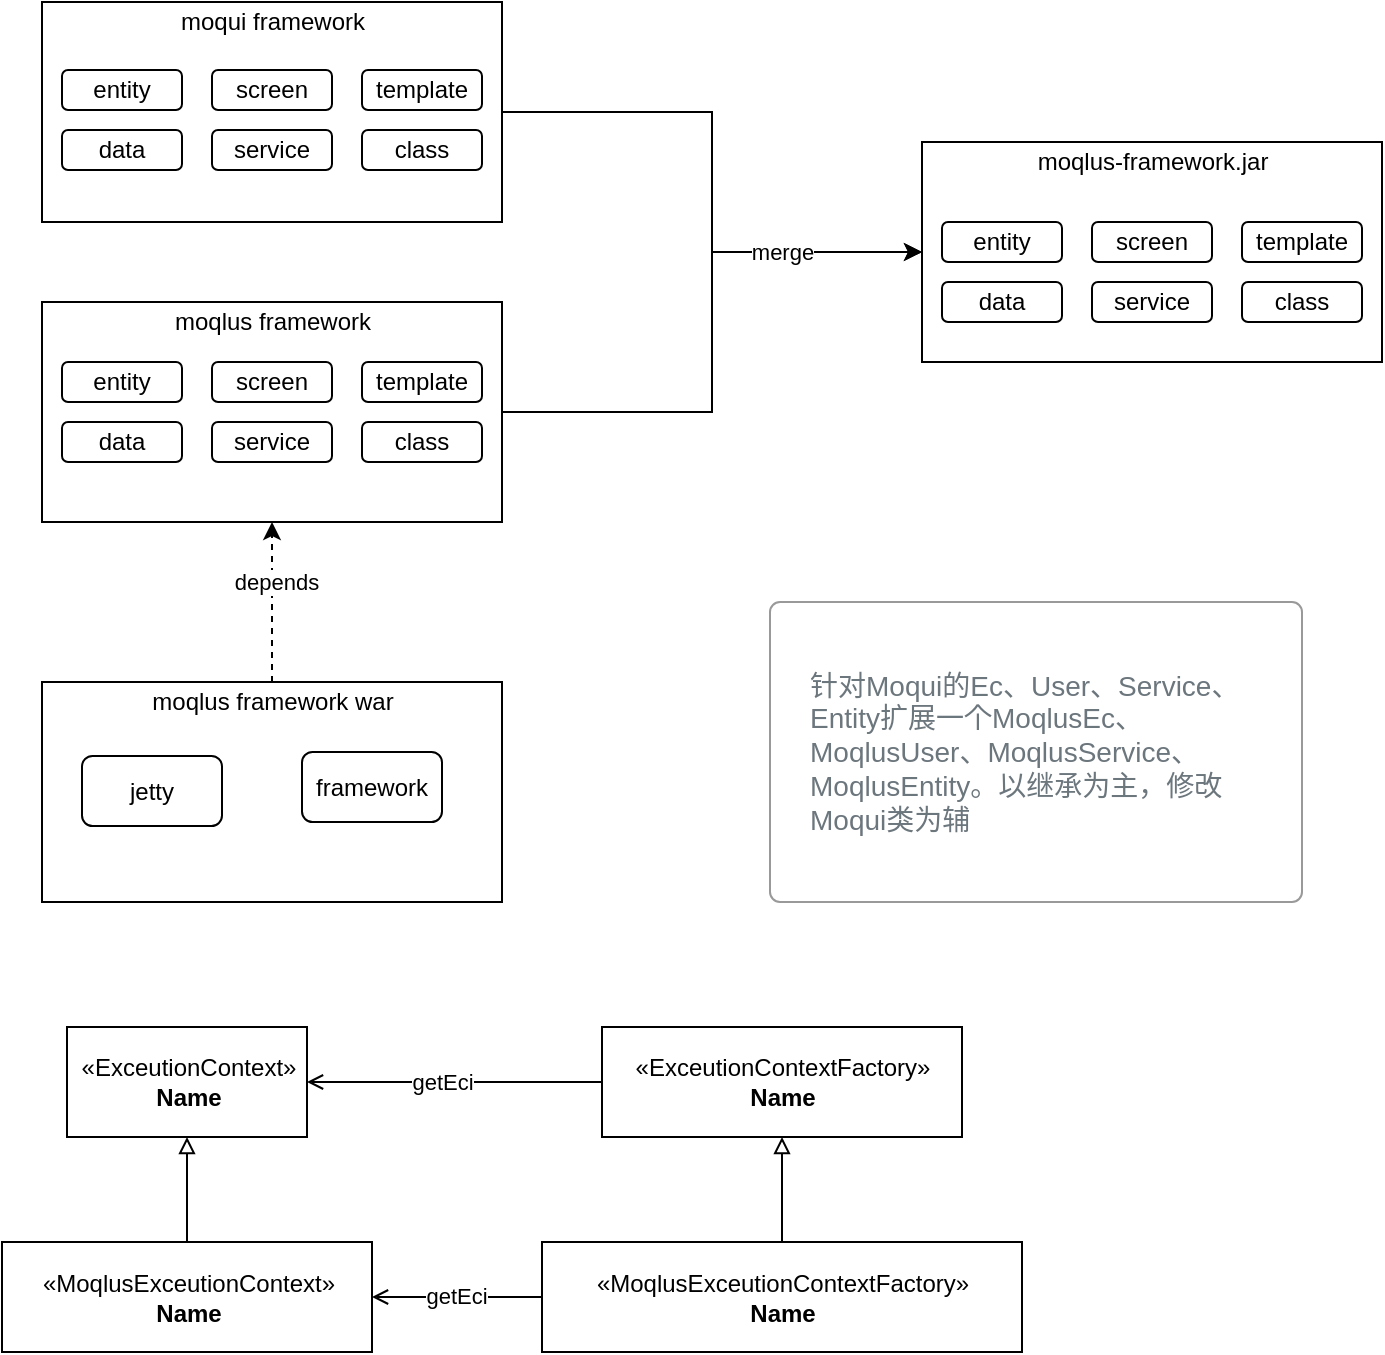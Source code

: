 <mxfile version="14.6.13" type="device"><diagram id="qUzeXMowXdZYgQpR7uRu" name="第 1 页"><mxGraphModel dx="1422" dy="822" grid="1" gridSize="10" guides="1" tooltips="1" connect="1" arrows="1" fold="1" page="1" pageScale="1" pageWidth="827" pageHeight="1169" math="0" shadow="0"><root><mxCell id="0"/><mxCell id="1" parent="0"/><mxCell id="3cp5Z_jgT71wEBYO81c0-22" style="edgeStyle=orthogonalEdgeStyle;rounded=0;orthogonalLoop=1;jettySize=auto;html=1;exitX=1;exitY=0.5;exitDx=0;exitDy=0;entryX=0;entryY=0.5;entryDx=0;entryDy=0;" edge="1" parent="1" source="3cp5Z_jgT71wEBYO81c0-1" target="3cp5Z_jgT71wEBYO81c0-20"><mxGeometry relative="1" as="geometry"/></mxCell><mxCell id="3cp5Z_jgT71wEBYO81c0-1" value="" style="rounded=0;whiteSpace=wrap;html=1;" vertex="1" parent="1"><mxGeometry x="50" y="190" width="230" height="110" as="geometry"/></mxCell><mxCell id="3cp5Z_jgT71wEBYO81c0-2" value="moqui framework" style="text;html=1;align=center;verticalAlign=middle;resizable=0;points=[];autosize=1;strokeColor=none;" vertex="1" parent="1"><mxGeometry x="110" y="190" width="110" height="20" as="geometry"/></mxCell><mxCell id="3cp5Z_jgT71wEBYO81c0-23" style="edgeStyle=orthogonalEdgeStyle;rounded=0;orthogonalLoop=1;jettySize=auto;html=1;exitX=1;exitY=0.5;exitDx=0;exitDy=0;entryX=0;entryY=0.5;entryDx=0;entryDy=0;" edge="1" parent="1" source="3cp5Z_jgT71wEBYO81c0-3" target="3cp5Z_jgT71wEBYO81c0-20"><mxGeometry relative="1" as="geometry"/></mxCell><mxCell id="3cp5Z_jgT71wEBYO81c0-24" value="merge" style="edgeLabel;html=1;align=center;verticalAlign=middle;resizable=0;points=[];" vertex="1" connectable="0" parent="3cp5Z_jgT71wEBYO81c0-23"><mxGeometry x="0.4" relative="1" as="geometry"><mxPoint x="17" as="offset"/></mxGeometry></mxCell><mxCell id="3cp5Z_jgT71wEBYO81c0-3" value="" style="rounded=0;whiteSpace=wrap;html=1;" vertex="1" parent="1"><mxGeometry x="50" y="340" width="230" height="110" as="geometry"/></mxCell><mxCell id="3cp5Z_jgT71wEBYO81c0-4" value="moqlus framework" style="text;html=1;align=center;verticalAlign=middle;resizable=0;points=[];autosize=1;strokeColor=none;" vertex="1" parent="1"><mxGeometry x="110" y="340" width="110" height="20" as="geometry"/></mxCell><mxCell id="3cp5Z_jgT71wEBYO81c0-5" value="entity" style="rounded=1;whiteSpace=wrap;html=1;" vertex="1" parent="1"><mxGeometry x="60" y="224" width="60" height="20" as="geometry"/></mxCell><mxCell id="3cp5Z_jgT71wEBYO81c0-6" value="data" style="rounded=1;whiteSpace=wrap;html=1;" vertex="1" parent="1"><mxGeometry x="60" y="254" width="60" height="20" as="geometry"/></mxCell><mxCell id="3cp5Z_jgT71wEBYO81c0-7" value="screen" style="rounded=1;whiteSpace=wrap;html=1;" vertex="1" parent="1"><mxGeometry x="135" y="224" width="60" height="20" as="geometry"/></mxCell><mxCell id="3cp5Z_jgT71wEBYO81c0-8" value="service" style="rounded=1;whiteSpace=wrap;html=1;" vertex="1" parent="1"><mxGeometry x="135" y="254" width="60" height="20" as="geometry"/></mxCell><mxCell id="3cp5Z_jgT71wEBYO81c0-9" value="template" style="rounded=1;whiteSpace=wrap;html=1;" vertex="1" parent="1"><mxGeometry x="210" y="224" width="60" height="20" as="geometry"/></mxCell><mxCell id="3cp5Z_jgT71wEBYO81c0-10" value="class" style="rounded=1;whiteSpace=wrap;html=1;" vertex="1" parent="1"><mxGeometry x="210" y="254" width="60" height="20" as="geometry"/></mxCell><mxCell id="3cp5Z_jgT71wEBYO81c0-14" value="entity" style="rounded=1;whiteSpace=wrap;html=1;" vertex="1" parent="1"><mxGeometry x="60" y="370" width="60" height="20" as="geometry"/></mxCell><mxCell id="3cp5Z_jgT71wEBYO81c0-15" value="data" style="rounded=1;whiteSpace=wrap;html=1;" vertex="1" parent="1"><mxGeometry x="60" y="400" width="60" height="20" as="geometry"/></mxCell><mxCell id="3cp5Z_jgT71wEBYO81c0-16" value="screen" style="rounded=1;whiteSpace=wrap;html=1;" vertex="1" parent="1"><mxGeometry x="135" y="370" width="60" height="20" as="geometry"/></mxCell><mxCell id="3cp5Z_jgT71wEBYO81c0-17" value="service" style="rounded=1;whiteSpace=wrap;html=1;" vertex="1" parent="1"><mxGeometry x="135" y="400" width="60" height="20" as="geometry"/></mxCell><mxCell id="3cp5Z_jgT71wEBYO81c0-18" value="template" style="rounded=1;whiteSpace=wrap;html=1;" vertex="1" parent="1"><mxGeometry x="210" y="370" width="60" height="20" as="geometry"/></mxCell><mxCell id="3cp5Z_jgT71wEBYO81c0-19" value="class" style="rounded=1;whiteSpace=wrap;html=1;" vertex="1" parent="1"><mxGeometry x="210" y="400" width="60" height="20" as="geometry"/></mxCell><mxCell id="3cp5Z_jgT71wEBYO81c0-20" value="" style="rounded=0;whiteSpace=wrap;html=1;" vertex="1" parent="1"><mxGeometry x="490" y="260" width="230" height="110" as="geometry"/></mxCell><mxCell id="3cp5Z_jgT71wEBYO81c0-21" value="moqlus-framework.jar" style="text;html=1;align=center;verticalAlign=middle;resizable=0;points=[];autosize=1;strokeColor=none;" vertex="1" parent="1"><mxGeometry x="540" y="260" width="130" height="20" as="geometry"/></mxCell><mxCell id="3cp5Z_jgT71wEBYO81c0-25" value="entity" style="rounded=1;whiteSpace=wrap;html=1;" vertex="1" parent="1"><mxGeometry x="500" y="300" width="60" height="20" as="geometry"/></mxCell><mxCell id="3cp5Z_jgT71wEBYO81c0-26" value="data" style="rounded=1;whiteSpace=wrap;html=1;" vertex="1" parent="1"><mxGeometry x="500" y="330" width="60" height="20" as="geometry"/></mxCell><mxCell id="3cp5Z_jgT71wEBYO81c0-27" value="screen" style="rounded=1;whiteSpace=wrap;html=1;" vertex="1" parent="1"><mxGeometry x="575" y="300" width="60" height="20" as="geometry"/></mxCell><mxCell id="3cp5Z_jgT71wEBYO81c0-28" value="service" style="rounded=1;whiteSpace=wrap;html=1;" vertex="1" parent="1"><mxGeometry x="575" y="330" width="60" height="20" as="geometry"/></mxCell><mxCell id="3cp5Z_jgT71wEBYO81c0-29" value="template" style="rounded=1;whiteSpace=wrap;html=1;" vertex="1" parent="1"><mxGeometry x="650" y="300" width="60" height="20" as="geometry"/></mxCell><mxCell id="3cp5Z_jgT71wEBYO81c0-30" value="class" style="rounded=1;whiteSpace=wrap;html=1;" vertex="1" parent="1"><mxGeometry x="650" y="330" width="60" height="20" as="geometry"/></mxCell><mxCell id="3cp5Z_jgT71wEBYO81c0-36" style="edgeStyle=orthogonalEdgeStyle;rounded=0;orthogonalLoop=1;jettySize=auto;html=1;exitX=0.5;exitY=0;exitDx=0;exitDy=0;entryX=0.5;entryY=1;entryDx=0;entryDy=0;dashed=1;" edge="1" parent="1" source="3cp5Z_jgT71wEBYO81c0-31" target="3cp5Z_jgT71wEBYO81c0-3"><mxGeometry relative="1" as="geometry"/></mxCell><mxCell id="3cp5Z_jgT71wEBYO81c0-37" value="depends" style="edgeLabel;html=1;align=center;verticalAlign=middle;resizable=0;points=[];" vertex="1" connectable="0" parent="3cp5Z_jgT71wEBYO81c0-36"><mxGeometry x="0.25" y="-2" relative="1" as="geometry"><mxPoint as="offset"/></mxGeometry></mxCell><mxCell id="3cp5Z_jgT71wEBYO81c0-31" value="" style="rounded=0;whiteSpace=wrap;html=1;" vertex="1" parent="1"><mxGeometry x="50" y="530" width="230" height="110" as="geometry"/></mxCell><mxCell id="3cp5Z_jgT71wEBYO81c0-32" value="moqlus framework war" style="text;html=1;align=center;verticalAlign=middle;resizable=0;points=[];autosize=1;strokeColor=none;" vertex="1" parent="1"><mxGeometry x="95" y="530" width="140" height="20" as="geometry"/></mxCell><mxCell id="3cp5Z_jgT71wEBYO81c0-33" value="jetty" style="rounded=1;whiteSpace=wrap;html=1;" vertex="1" parent="1"><mxGeometry x="70" y="567" width="70" height="35" as="geometry"/></mxCell><mxCell id="3cp5Z_jgT71wEBYO81c0-39" value="framework" style="rounded=1;whiteSpace=wrap;html=1;" vertex="1" parent="1"><mxGeometry x="180" y="565" width="70" height="35" as="geometry"/></mxCell><mxCell id="3cp5Z_jgT71wEBYO81c0-50" value="针对Moqui的Ec、User、Service、Entity扩展一个MoqlusEc、MoqlusUser、MoqlusService、MoqlusEntity。以继承为主，修改Moqui类为辅" style="html=1;shadow=0;dashed=0;shape=mxgraph.bootstrap.rrect;rSize=5;strokeColor=#999999;strokeWidth=1;fillColor=#FFFFFF;fontColor=#6C767D;whiteSpace=wrap;align=left;verticalAlign=middle;spacingLeft=10;fontSize=14;spacing=10;" vertex="1" parent="1"><mxGeometry x="414" y="490" width="266" height="150" as="geometry"/></mxCell><mxCell id="3cp5Z_jgT71wEBYO81c0-51" value="«ExceutionContext»&lt;br&gt;&lt;b&gt;Name&lt;/b&gt;" style="html=1;" vertex="1" parent="1"><mxGeometry x="62.5" y="702.5" width="120" height="55" as="geometry"/></mxCell><mxCell id="3cp5Z_jgT71wEBYO81c0-53" style="edgeStyle=orthogonalEdgeStyle;rounded=0;orthogonalLoop=1;jettySize=auto;html=1;exitX=0.5;exitY=0;exitDx=0;exitDy=0;entryX=0.5;entryY=1;entryDx=0;entryDy=0;startArrow=none;startFill=0;endArrow=block;endFill=0;" edge="1" parent="1" source="3cp5Z_jgT71wEBYO81c0-52" target="3cp5Z_jgT71wEBYO81c0-51"><mxGeometry relative="1" as="geometry"/></mxCell><mxCell id="3cp5Z_jgT71wEBYO81c0-52" value="«MoqlusExceutionContext»&lt;br&gt;&lt;b&gt;Name&lt;/b&gt;" style="html=1;" vertex="1" parent="1"><mxGeometry x="30" y="810" width="185" height="55" as="geometry"/></mxCell><mxCell id="3cp5Z_jgT71wEBYO81c0-57" style="edgeStyle=orthogonalEdgeStyle;rounded=0;orthogonalLoop=1;jettySize=auto;html=1;exitX=0;exitY=0.5;exitDx=0;exitDy=0;startArrow=none;startFill=0;endArrow=open;endFill=0;" edge="1" parent="1" source="3cp5Z_jgT71wEBYO81c0-54" target="3cp5Z_jgT71wEBYO81c0-51"><mxGeometry relative="1" as="geometry"/></mxCell><mxCell id="3cp5Z_jgT71wEBYO81c0-59" value="getEci" style="edgeLabel;html=1;align=center;verticalAlign=middle;resizable=0;points=[];" vertex="1" connectable="0" parent="3cp5Z_jgT71wEBYO81c0-57"><mxGeometry x="-0.2" y="-1" relative="1" as="geometry"><mxPoint x="-21" y="1" as="offset"/></mxGeometry></mxCell><mxCell id="3cp5Z_jgT71wEBYO81c0-54" value="«ExceutionContextFactory»&lt;br&gt;&lt;b&gt;Name&lt;/b&gt;" style="html=1;" vertex="1" parent="1"><mxGeometry x="330" y="702.5" width="180" height="55" as="geometry"/></mxCell><mxCell id="3cp5Z_jgT71wEBYO81c0-56" style="edgeStyle=orthogonalEdgeStyle;rounded=0;orthogonalLoop=1;jettySize=auto;html=1;exitX=0.5;exitY=0;exitDx=0;exitDy=0;startArrow=none;startFill=0;endArrow=block;endFill=0;" edge="1" parent="1" source="3cp5Z_jgT71wEBYO81c0-55" target="3cp5Z_jgT71wEBYO81c0-54"><mxGeometry relative="1" as="geometry"/></mxCell><mxCell id="3cp5Z_jgT71wEBYO81c0-58" style="edgeStyle=orthogonalEdgeStyle;rounded=0;orthogonalLoop=1;jettySize=auto;html=1;exitX=0;exitY=0.5;exitDx=0;exitDy=0;startArrow=none;startFill=0;endArrow=open;endFill=0;" edge="1" parent="1" source="3cp5Z_jgT71wEBYO81c0-55" target="3cp5Z_jgT71wEBYO81c0-52"><mxGeometry relative="1" as="geometry"/></mxCell><mxCell id="3cp5Z_jgT71wEBYO81c0-55" value="«MoqlusExceutionContextFactory»&lt;br&gt;&lt;b&gt;Name&lt;/b&gt;" style="html=1;" vertex="1" parent="1"><mxGeometry x="300" y="810" width="240" height="55" as="geometry"/></mxCell><mxCell id="3cp5Z_jgT71wEBYO81c0-62" value="getEci" style="edgeLabel;html=1;align=center;verticalAlign=middle;resizable=0;points=[];" vertex="1" connectable="0" parent="1"><mxGeometry x="270" y="780" as="geometry"><mxPoint x="-13" y="57" as="offset"/></mxGeometry></mxCell></root></mxGraphModel></diagram></mxfile>